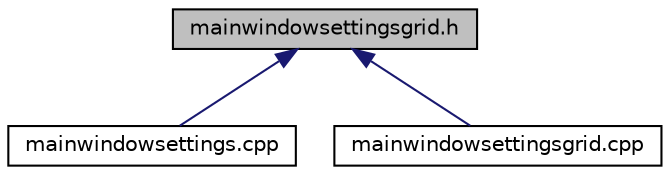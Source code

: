 digraph "mainwindowsettingsgrid.h"
{
 // LATEX_PDF_SIZE
  edge [fontname="Helvetica",fontsize="10",labelfontname="Helvetica",labelfontsize="10"];
  node [fontname="Helvetica",fontsize="10",shape=record];
  Node1 [label="mainwindowsettingsgrid.h",height=0.2,width=0.4,color="black", fillcolor="grey75", style="filled", fontcolor="black",tooltip=" "];
  Node1 -> Node2 [dir="back",color="midnightblue",fontsize="10",style="solid",fontname="Helvetica"];
  Node2 [label="mainwindowsettings.cpp",height=0.2,width=0.4,color="black", fillcolor="white", style="filled",URL="$mainwindowsettings_8cpp.html",tooltip=" "];
  Node1 -> Node3 [dir="back",color="midnightblue",fontsize="10",style="solid",fontname="Helvetica"];
  Node3 [label="mainwindowsettingsgrid.cpp",height=0.2,width=0.4,color="black", fillcolor="white", style="filled",URL="$mainwindowsettingsgrid_8cpp.html",tooltip=" "];
}
